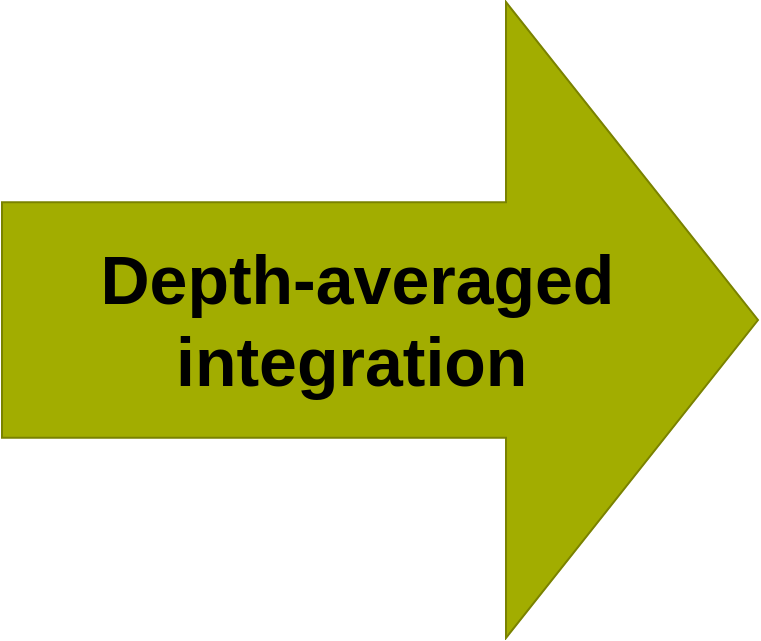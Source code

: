 <mxfile version="13.7.9" type="device"><diagram id="luRYe8neACdw5nD5Tfl-" name="Page-1"><mxGraphModel dx="1102" dy="941" grid="1" gridSize="1" guides="1" tooltips="1" connect="1" arrows="1" fold="1" page="0" pageScale="1" pageWidth="850" pageHeight="1100" math="0" shadow="0"><root><mxCell id="0"/><mxCell id="1" parent="0"/><mxCell id="O0NP6hfO74KkDjolc3Ew-1" value="&lt;div style=&quot;font-size: 34px;&quot;&gt;&lt;b style=&quot;font-size: 34px;&quot;&gt;&amp;nbsp; &amp;nbsp; &amp;nbsp;Depth-averaged&amp;nbsp;&lt;/b&gt;&lt;/div&gt;&lt;b style=&quot;font-size: 34px;&quot;&gt;&amp;nbsp; &amp;nbsp; &amp;nbsp; &amp;nbsp; &amp;nbsp;integration&lt;/b&gt;" style="html=1;shadow=0;dashed=0;align=left;verticalAlign=middle;shape=mxgraph.arrows2.arrow;dy=0.63;dx=126;notch=0;fillColor=#a2ad00;strokeColor=#7A8200;fontSize=34;" vertex="1" parent="1"><mxGeometry x="346" y="283" width="378" height="318" as="geometry"/></mxCell></root></mxGraphModel></diagram></mxfile>